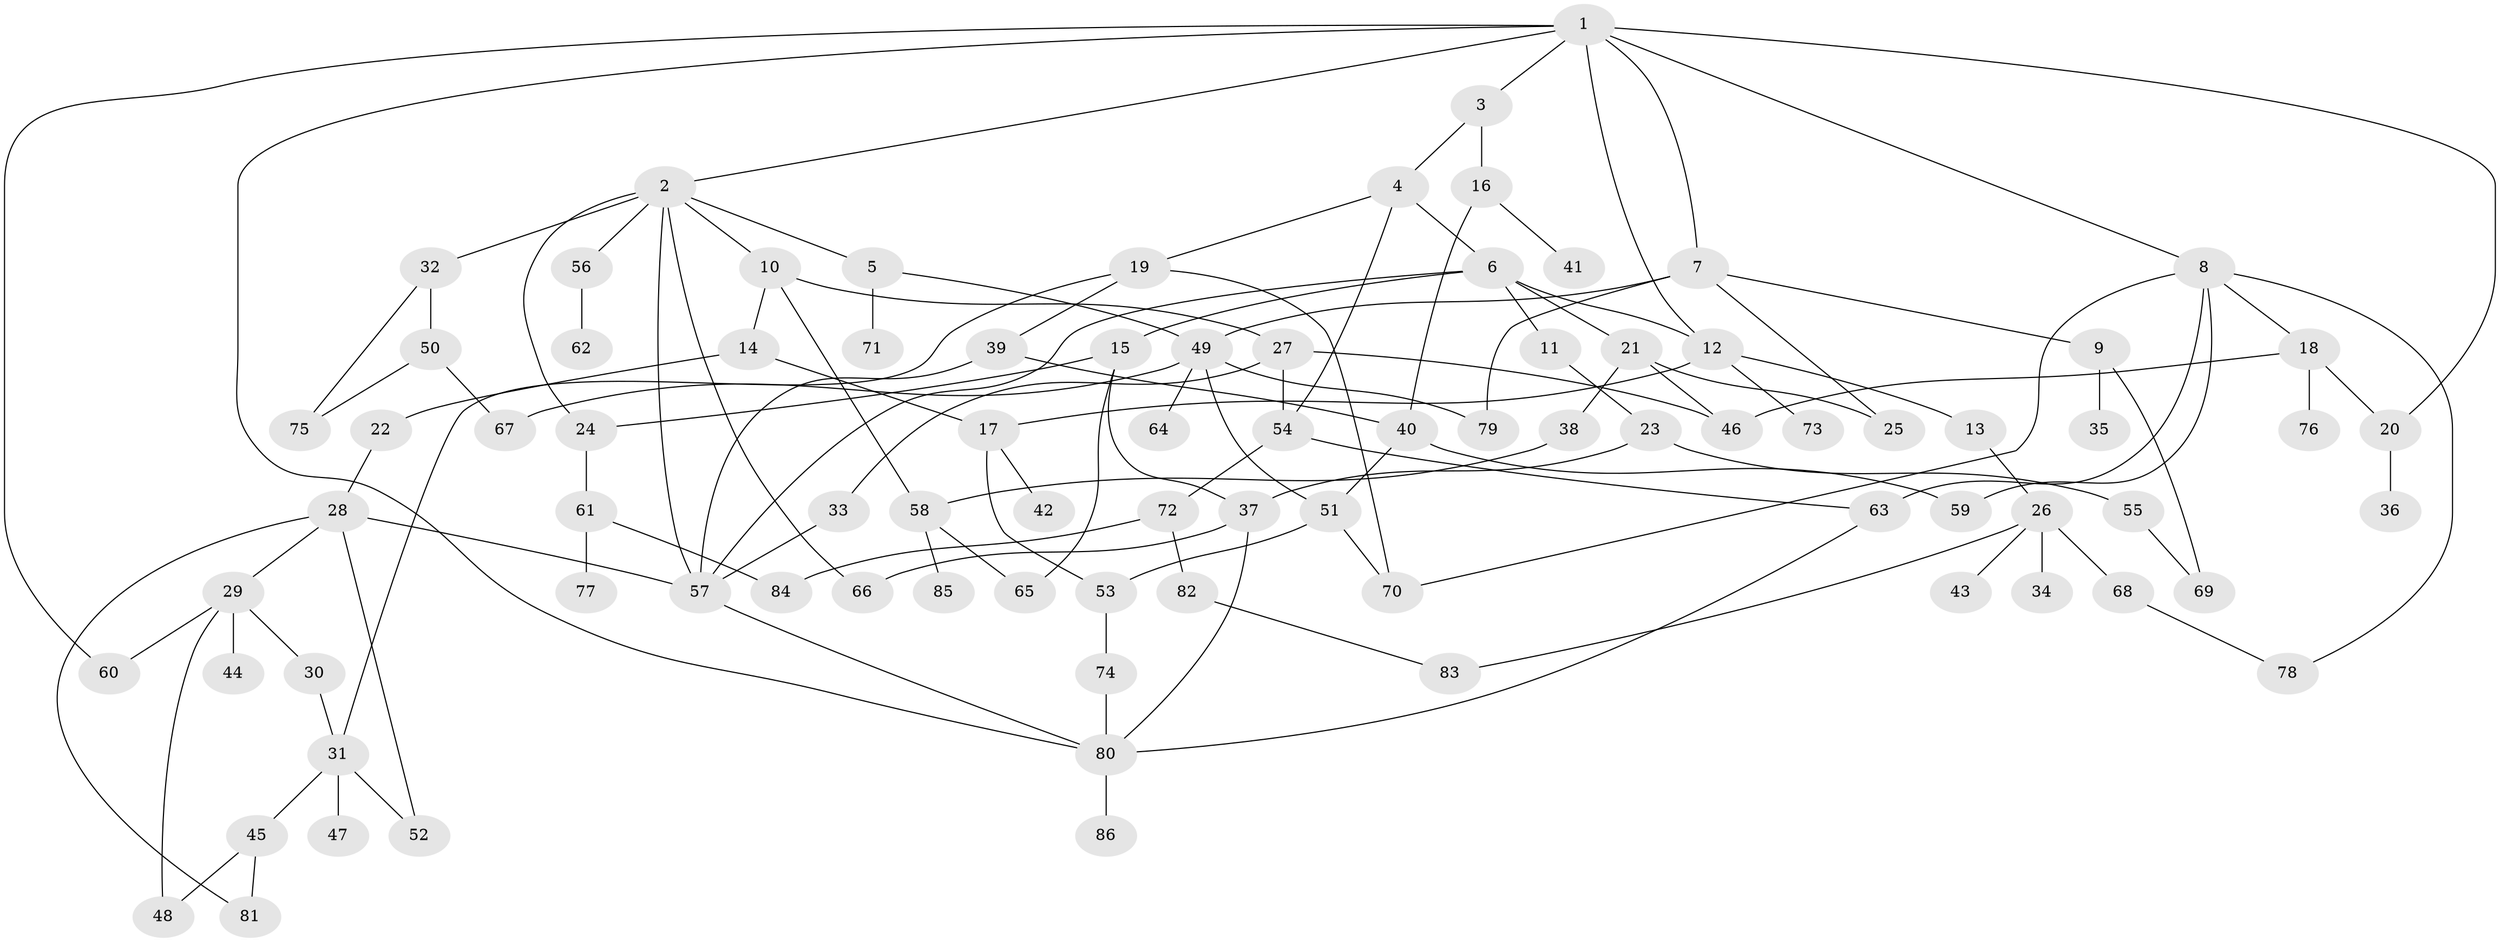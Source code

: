 // coarse degree distribution, {8: 0.038461538461538464, 10: 0.019230769230769232, 5: 0.038461538461538464, 2: 0.23076923076923078, 4: 0.19230769230769232, 9: 0.019230769230769232, 3: 0.21153846153846154, 7: 0.038461538461538464, 6: 0.019230769230769232, 1: 0.19230769230769232}
// Generated by graph-tools (version 1.1) at 2025/49/03/04/25 22:49:12]
// undirected, 86 vertices, 125 edges
graph export_dot {
  node [color=gray90,style=filled];
  1;
  2;
  3;
  4;
  5;
  6;
  7;
  8;
  9;
  10;
  11;
  12;
  13;
  14;
  15;
  16;
  17;
  18;
  19;
  20;
  21;
  22;
  23;
  24;
  25;
  26;
  27;
  28;
  29;
  30;
  31;
  32;
  33;
  34;
  35;
  36;
  37;
  38;
  39;
  40;
  41;
  42;
  43;
  44;
  45;
  46;
  47;
  48;
  49;
  50;
  51;
  52;
  53;
  54;
  55;
  56;
  57;
  58;
  59;
  60;
  61;
  62;
  63;
  64;
  65;
  66;
  67;
  68;
  69;
  70;
  71;
  72;
  73;
  74;
  75;
  76;
  77;
  78;
  79;
  80;
  81;
  82;
  83;
  84;
  85;
  86;
  1 -- 2;
  1 -- 3;
  1 -- 7;
  1 -- 8;
  1 -- 12;
  1 -- 20;
  1 -- 80;
  1 -- 60;
  2 -- 5;
  2 -- 10;
  2 -- 24;
  2 -- 32;
  2 -- 56;
  2 -- 57;
  2 -- 66;
  3 -- 4;
  3 -- 16;
  4 -- 6;
  4 -- 19;
  4 -- 54;
  5 -- 49;
  5 -- 71;
  6 -- 11;
  6 -- 15;
  6 -- 21;
  6 -- 57;
  6 -- 12;
  7 -- 9;
  7 -- 79;
  7 -- 25;
  7 -- 49;
  8 -- 18;
  8 -- 63;
  8 -- 70;
  8 -- 78;
  8 -- 59;
  9 -- 35;
  9 -- 69;
  10 -- 14;
  10 -- 27;
  10 -- 58;
  11 -- 23;
  12 -- 13;
  12 -- 17;
  12 -- 73;
  13 -- 26;
  14 -- 22;
  14 -- 17;
  15 -- 65;
  15 -- 37;
  15 -- 24;
  16 -- 41;
  16 -- 40;
  17 -- 42;
  17 -- 53;
  18 -- 46;
  18 -- 76;
  18 -- 20;
  19 -- 39;
  19 -- 31;
  19 -- 70;
  20 -- 36;
  21 -- 25;
  21 -- 38;
  21 -- 46;
  22 -- 28;
  23 -- 37;
  23 -- 55;
  24 -- 61;
  26 -- 34;
  26 -- 43;
  26 -- 68;
  26 -- 83;
  27 -- 33;
  27 -- 54;
  27 -- 46;
  28 -- 29;
  28 -- 52;
  28 -- 81;
  28 -- 57;
  29 -- 30;
  29 -- 44;
  29 -- 60;
  29 -- 48;
  30 -- 31;
  31 -- 45;
  31 -- 47;
  31 -- 52;
  32 -- 50;
  32 -- 75;
  33 -- 57;
  37 -- 66;
  37 -- 80;
  38 -- 58;
  39 -- 40;
  39 -- 57;
  40 -- 51;
  40 -- 59;
  45 -- 48;
  45 -- 81;
  49 -- 64;
  49 -- 67;
  49 -- 79;
  49 -- 51;
  50 -- 67;
  50 -- 75;
  51 -- 53;
  51 -- 70;
  53 -- 74;
  54 -- 72;
  54 -- 63;
  55 -- 69;
  56 -- 62;
  57 -- 80;
  58 -- 65;
  58 -- 85;
  61 -- 77;
  61 -- 84;
  63 -- 80;
  68 -- 78;
  72 -- 82;
  72 -- 84;
  74 -- 80;
  80 -- 86;
  82 -- 83;
}
